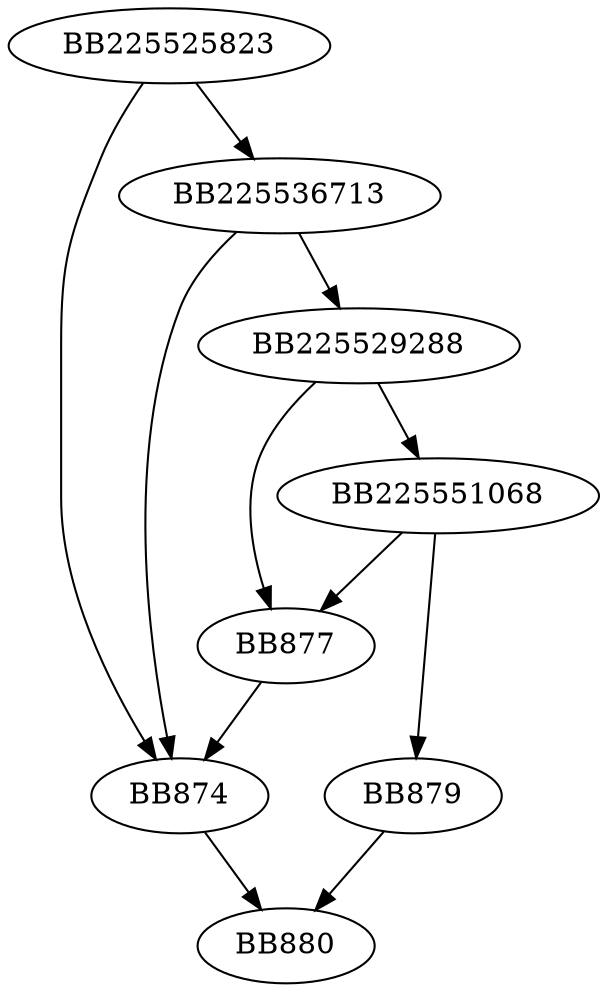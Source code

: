 digraph G{
	BB225525823->BB874;
	BB225525823->BB225536713;
	BB225536713->BB874;
	BB225536713->BB225529288;
	BB225529288->BB877;
	BB225529288->BB225551068;
	BB225551068->BB877;
	BB225551068->BB879;
	BB877->BB874;
	BB879->BB880;
	BB874->BB880;
}
